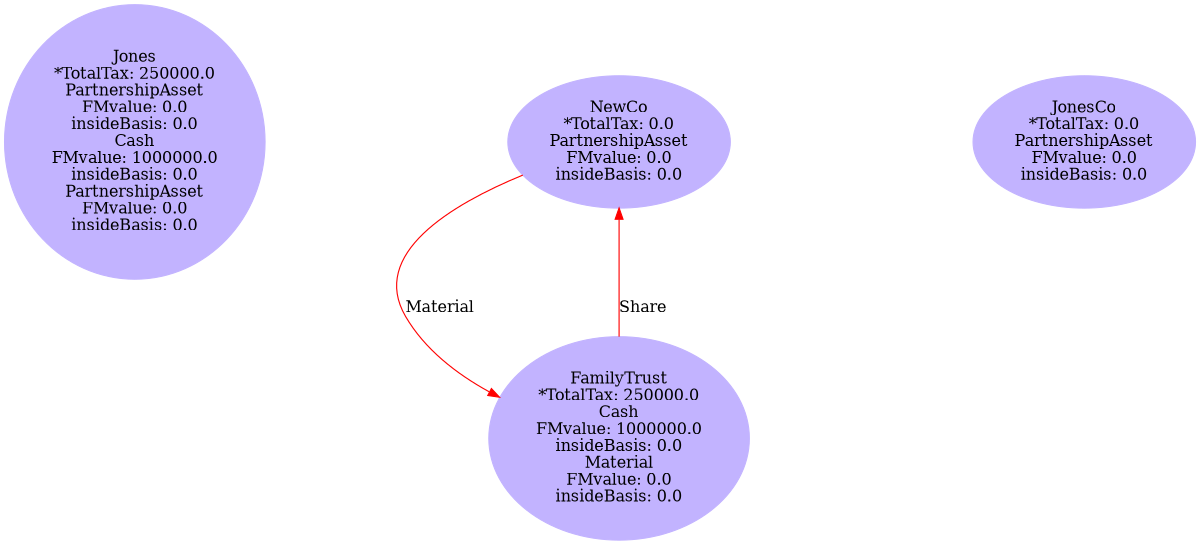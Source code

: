 digraph G {
size="8,8";center=true;nodesep="3.0";node[style=filled,color=".7 .3 1.0"];edge [style=dotted];
Jones[label="Jones\n*TotalTax: 250000.0\nPartnershipAsset\nFMvalue: 0.0\ninsideBasis: 0.0\nCash\nFMvalue: 1000000.0\ninsideBasis: 0.0\nPartnershipAsset\nFMvalue: 0.0\ninsideBasis: 0.0\n"];
NewCo[label="NewCo\n*TotalTax: 0.0\nPartnershipAsset\nFMvalue: 0.0\ninsideBasis: 0.0\n"];
JonesCo[label="JonesCo\n*TotalTax: 0.0\nPartnershipAsset\nFMvalue: 0.0\ninsideBasis: 0.0\n"];
FamilyTrust[label="FamilyTrust\n*TotalTax: 250000.0\nCash\nFMvalue: 1000000.0\ninsideBasis: 0.0\nMaterial\nFMvalue: 0.0\ninsideBasis: 0.0\n"];
edge [color=red,style=filled];
NewCo->FamilyTrust[label="Material"];
FamilyTrust->NewCo[label="Share"];
}